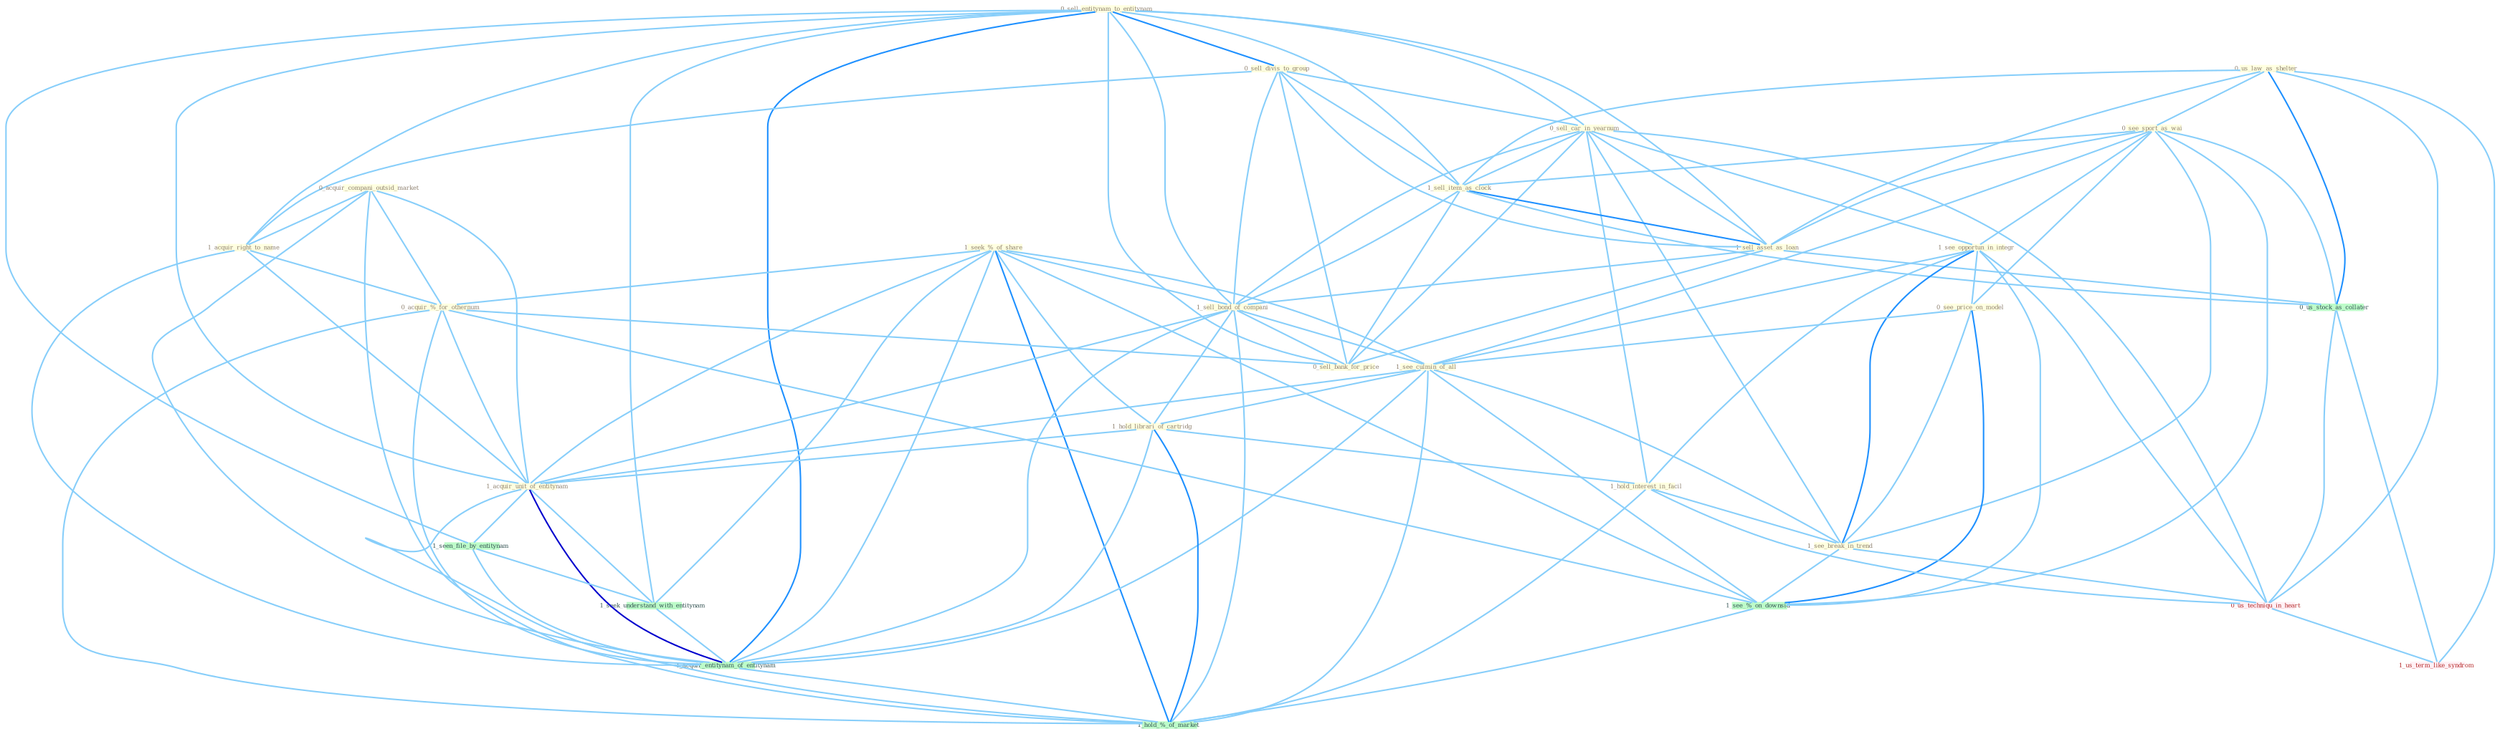 Graph G{ 
    node
    [shape=polygon,style=filled,width=.5,height=.06,color="#BDFCC9",fixedsize=true,fontsize=4,
    fontcolor="#2f4f4f"];
    {node
    [color="#ffffe0", fontcolor="#8b7d6b"] "0_sell_entitynam_to_entitynam " "0_us_law_as_shelter " "0_sell_divis_to_group " "0_sell_car_in_yearnum " "0_acquir_compani_outsid_market " "0_see_sport_as_wai " "1_seek_%_of_share " "1_sell_item_as_clock " "1_sell_asset_as_loan " "1_see_opportun_in_integr " "0_see_price_on_model " "1_acquir_right_to_name " "1_sell_bond_of_compani " "0_acquir_%_for_othernum " "0_sell_bank_for_price " "1_see_culmin_of_all " "1_hold_librari_of_cartridg " "1_hold_interest_in_facil " "1_acquir_unit_of_entitynam " "1_see_break_in_trend "}
{node [color="#fff0f5", fontcolor="#b22222"] "0_us_techniqu_in_heart " "1_us_term_like_syndrom "}
edge [color="#B0E2FF"];

	"0_sell_entitynam_to_entitynam " -- "0_sell_divis_to_group " [w="2", color="#1e90ff" , len=0.8];
	"0_sell_entitynam_to_entitynam " -- "0_sell_car_in_yearnum " [w="1", color="#87cefa" ];
	"0_sell_entitynam_to_entitynam " -- "1_sell_item_as_clock " [w="1", color="#87cefa" ];
	"0_sell_entitynam_to_entitynam " -- "1_sell_asset_as_loan " [w="1", color="#87cefa" ];
	"0_sell_entitynam_to_entitynam " -- "1_acquir_right_to_name " [w="1", color="#87cefa" ];
	"0_sell_entitynam_to_entitynam " -- "1_sell_bond_of_compani " [w="1", color="#87cefa" ];
	"0_sell_entitynam_to_entitynam " -- "0_sell_bank_for_price " [w="1", color="#87cefa" ];
	"0_sell_entitynam_to_entitynam " -- "1_acquir_unit_of_entitynam " [w="1", color="#87cefa" ];
	"0_sell_entitynam_to_entitynam " -- "1_seen_file_by_entitynam " [w="1", color="#87cefa" ];
	"0_sell_entitynam_to_entitynam " -- "1_seek_understand_with_entitynam " [w="1", color="#87cefa" ];
	"0_sell_entitynam_to_entitynam " -- "1_acquir_entitynam_of_entitynam " [w="2", color="#1e90ff" , len=0.8];
	"0_us_law_as_shelter " -- "0_see_sport_as_wai " [w="1", color="#87cefa" ];
	"0_us_law_as_shelter " -- "1_sell_item_as_clock " [w="1", color="#87cefa" ];
	"0_us_law_as_shelter " -- "1_sell_asset_as_loan " [w="1", color="#87cefa" ];
	"0_us_law_as_shelter " -- "0_us_stock_as_collater " [w="2", color="#1e90ff" , len=0.8];
	"0_us_law_as_shelter " -- "0_us_techniqu_in_heart " [w="1", color="#87cefa" ];
	"0_us_law_as_shelter " -- "1_us_term_like_syndrom " [w="1", color="#87cefa" ];
	"0_sell_divis_to_group " -- "0_sell_car_in_yearnum " [w="1", color="#87cefa" ];
	"0_sell_divis_to_group " -- "1_sell_item_as_clock " [w="1", color="#87cefa" ];
	"0_sell_divis_to_group " -- "1_sell_asset_as_loan " [w="1", color="#87cefa" ];
	"0_sell_divis_to_group " -- "1_acquir_right_to_name " [w="1", color="#87cefa" ];
	"0_sell_divis_to_group " -- "1_sell_bond_of_compani " [w="1", color="#87cefa" ];
	"0_sell_divis_to_group " -- "0_sell_bank_for_price " [w="1", color="#87cefa" ];
	"0_sell_car_in_yearnum " -- "1_sell_item_as_clock " [w="1", color="#87cefa" ];
	"0_sell_car_in_yearnum " -- "1_sell_asset_as_loan " [w="1", color="#87cefa" ];
	"0_sell_car_in_yearnum " -- "1_see_opportun_in_integr " [w="1", color="#87cefa" ];
	"0_sell_car_in_yearnum " -- "1_sell_bond_of_compani " [w="1", color="#87cefa" ];
	"0_sell_car_in_yearnum " -- "0_sell_bank_for_price " [w="1", color="#87cefa" ];
	"0_sell_car_in_yearnum " -- "1_hold_interest_in_facil " [w="1", color="#87cefa" ];
	"0_sell_car_in_yearnum " -- "1_see_break_in_trend " [w="1", color="#87cefa" ];
	"0_sell_car_in_yearnum " -- "0_us_techniqu_in_heart " [w="1", color="#87cefa" ];
	"0_acquir_compani_outsid_market " -- "1_acquir_right_to_name " [w="1", color="#87cefa" ];
	"0_acquir_compani_outsid_market " -- "0_acquir_%_for_othernum " [w="1", color="#87cefa" ];
	"0_acquir_compani_outsid_market " -- "1_acquir_unit_of_entitynam " [w="1", color="#87cefa" ];
	"0_acquir_compani_outsid_market " -- "1_acquir_entitynam_of_entitynam " [w="1", color="#87cefa" ];
	"0_acquir_compani_outsid_market " -- "1_hold_%_of_market " [w="1", color="#87cefa" ];
	"0_see_sport_as_wai " -- "1_sell_item_as_clock " [w="1", color="#87cefa" ];
	"0_see_sport_as_wai " -- "1_sell_asset_as_loan " [w="1", color="#87cefa" ];
	"0_see_sport_as_wai " -- "1_see_opportun_in_integr " [w="1", color="#87cefa" ];
	"0_see_sport_as_wai " -- "0_see_price_on_model " [w="1", color="#87cefa" ];
	"0_see_sport_as_wai " -- "1_see_culmin_of_all " [w="1", color="#87cefa" ];
	"0_see_sport_as_wai " -- "1_see_break_in_trend " [w="1", color="#87cefa" ];
	"0_see_sport_as_wai " -- "0_us_stock_as_collater " [w="1", color="#87cefa" ];
	"0_see_sport_as_wai " -- "1_see_%_on_downsid " [w="1", color="#87cefa" ];
	"1_seek_%_of_share " -- "1_sell_bond_of_compani " [w="1", color="#87cefa" ];
	"1_seek_%_of_share " -- "0_acquir_%_for_othernum " [w="1", color="#87cefa" ];
	"1_seek_%_of_share " -- "1_see_culmin_of_all " [w="1", color="#87cefa" ];
	"1_seek_%_of_share " -- "1_hold_librari_of_cartridg " [w="1", color="#87cefa" ];
	"1_seek_%_of_share " -- "1_acquir_unit_of_entitynam " [w="1", color="#87cefa" ];
	"1_seek_%_of_share " -- "1_seek_understand_with_entitynam " [w="1", color="#87cefa" ];
	"1_seek_%_of_share " -- "1_acquir_entitynam_of_entitynam " [w="1", color="#87cefa" ];
	"1_seek_%_of_share " -- "1_see_%_on_downsid " [w="1", color="#87cefa" ];
	"1_seek_%_of_share " -- "1_hold_%_of_market " [w="2", color="#1e90ff" , len=0.8];
	"1_sell_item_as_clock " -- "1_sell_asset_as_loan " [w="2", color="#1e90ff" , len=0.8];
	"1_sell_item_as_clock " -- "1_sell_bond_of_compani " [w="1", color="#87cefa" ];
	"1_sell_item_as_clock " -- "0_sell_bank_for_price " [w="1", color="#87cefa" ];
	"1_sell_item_as_clock " -- "0_us_stock_as_collater " [w="1", color="#87cefa" ];
	"1_sell_asset_as_loan " -- "1_sell_bond_of_compani " [w="1", color="#87cefa" ];
	"1_sell_asset_as_loan " -- "0_sell_bank_for_price " [w="1", color="#87cefa" ];
	"1_sell_asset_as_loan " -- "0_us_stock_as_collater " [w="1", color="#87cefa" ];
	"1_see_opportun_in_integr " -- "0_see_price_on_model " [w="1", color="#87cefa" ];
	"1_see_opportun_in_integr " -- "1_see_culmin_of_all " [w="1", color="#87cefa" ];
	"1_see_opportun_in_integr " -- "1_hold_interest_in_facil " [w="1", color="#87cefa" ];
	"1_see_opportun_in_integr " -- "1_see_break_in_trend " [w="2", color="#1e90ff" , len=0.8];
	"1_see_opportun_in_integr " -- "0_us_techniqu_in_heart " [w="1", color="#87cefa" ];
	"1_see_opportun_in_integr " -- "1_see_%_on_downsid " [w="1", color="#87cefa" ];
	"0_see_price_on_model " -- "1_see_culmin_of_all " [w="1", color="#87cefa" ];
	"0_see_price_on_model " -- "1_see_break_in_trend " [w="1", color="#87cefa" ];
	"0_see_price_on_model " -- "1_see_%_on_downsid " [w="2", color="#1e90ff" , len=0.8];
	"1_acquir_right_to_name " -- "0_acquir_%_for_othernum " [w="1", color="#87cefa" ];
	"1_acquir_right_to_name " -- "1_acquir_unit_of_entitynam " [w="1", color="#87cefa" ];
	"1_acquir_right_to_name " -- "1_acquir_entitynam_of_entitynam " [w="1", color="#87cefa" ];
	"1_sell_bond_of_compani " -- "0_sell_bank_for_price " [w="1", color="#87cefa" ];
	"1_sell_bond_of_compani " -- "1_see_culmin_of_all " [w="1", color="#87cefa" ];
	"1_sell_bond_of_compani " -- "1_hold_librari_of_cartridg " [w="1", color="#87cefa" ];
	"1_sell_bond_of_compani " -- "1_acquir_unit_of_entitynam " [w="1", color="#87cefa" ];
	"1_sell_bond_of_compani " -- "1_acquir_entitynam_of_entitynam " [w="1", color="#87cefa" ];
	"1_sell_bond_of_compani " -- "1_hold_%_of_market " [w="1", color="#87cefa" ];
	"0_acquir_%_for_othernum " -- "0_sell_bank_for_price " [w="1", color="#87cefa" ];
	"0_acquir_%_for_othernum " -- "1_acquir_unit_of_entitynam " [w="1", color="#87cefa" ];
	"0_acquir_%_for_othernum " -- "1_acquir_entitynam_of_entitynam " [w="1", color="#87cefa" ];
	"0_acquir_%_for_othernum " -- "1_see_%_on_downsid " [w="1", color="#87cefa" ];
	"0_acquir_%_for_othernum " -- "1_hold_%_of_market " [w="1", color="#87cefa" ];
	"1_see_culmin_of_all " -- "1_hold_librari_of_cartridg " [w="1", color="#87cefa" ];
	"1_see_culmin_of_all " -- "1_acquir_unit_of_entitynam " [w="1", color="#87cefa" ];
	"1_see_culmin_of_all " -- "1_see_break_in_trend " [w="1", color="#87cefa" ];
	"1_see_culmin_of_all " -- "1_acquir_entitynam_of_entitynam " [w="1", color="#87cefa" ];
	"1_see_culmin_of_all " -- "1_see_%_on_downsid " [w="1", color="#87cefa" ];
	"1_see_culmin_of_all " -- "1_hold_%_of_market " [w="1", color="#87cefa" ];
	"1_hold_librari_of_cartridg " -- "1_hold_interest_in_facil " [w="1", color="#87cefa" ];
	"1_hold_librari_of_cartridg " -- "1_acquir_unit_of_entitynam " [w="1", color="#87cefa" ];
	"1_hold_librari_of_cartridg " -- "1_acquir_entitynam_of_entitynam " [w="1", color="#87cefa" ];
	"1_hold_librari_of_cartridg " -- "1_hold_%_of_market " [w="2", color="#1e90ff" , len=0.8];
	"1_hold_interest_in_facil " -- "1_see_break_in_trend " [w="1", color="#87cefa" ];
	"1_hold_interest_in_facil " -- "0_us_techniqu_in_heart " [w="1", color="#87cefa" ];
	"1_hold_interest_in_facil " -- "1_hold_%_of_market " [w="1", color="#87cefa" ];
	"1_acquir_unit_of_entitynam " -- "1_seen_file_by_entitynam " [w="1", color="#87cefa" ];
	"1_acquir_unit_of_entitynam " -- "1_seek_understand_with_entitynam " [w="1", color="#87cefa" ];
	"1_acquir_unit_of_entitynam " -- "1_acquir_entitynam_of_entitynam " [w="3", color="#0000cd" , len=0.6];
	"1_acquir_unit_of_entitynam " -- "1_hold_%_of_market " [w="1", color="#87cefa" ];
	"1_see_break_in_trend " -- "0_us_techniqu_in_heart " [w="1", color="#87cefa" ];
	"1_see_break_in_trend " -- "1_see_%_on_downsid " [w="1", color="#87cefa" ];
	"1_seen_file_by_entitynam " -- "1_seek_understand_with_entitynam " [w="1", color="#87cefa" ];
	"1_seen_file_by_entitynam " -- "1_acquir_entitynam_of_entitynam " [w="1", color="#87cefa" ];
	"0_us_stock_as_collater " -- "0_us_techniqu_in_heart " [w="1", color="#87cefa" ];
	"0_us_stock_as_collater " -- "1_us_term_like_syndrom " [w="1", color="#87cefa" ];
	"1_seek_understand_with_entitynam " -- "1_acquir_entitynam_of_entitynam " [w="1", color="#87cefa" ];
	"1_acquir_entitynam_of_entitynam " -- "1_hold_%_of_market " [w="1", color="#87cefa" ];
	"0_us_techniqu_in_heart " -- "1_us_term_like_syndrom " [w="1", color="#87cefa" ];
	"1_see_%_on_downsid " -- "1_hold_%_of_market " [w="1", color="#87cefa" ];
}